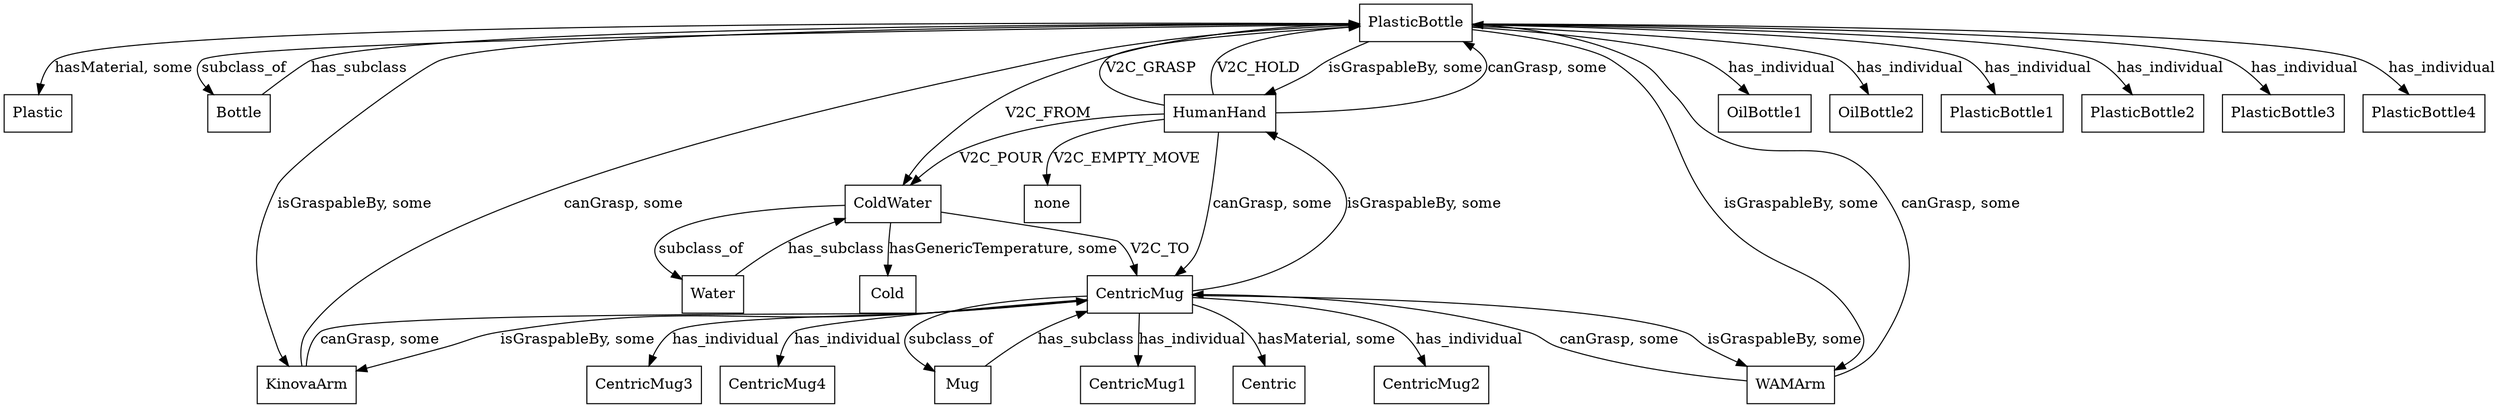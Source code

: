 digraph KG {
	node [shape=box]
	node [shape=box]
	PlasticBottle
	Plastic
	PlasticBottle -> Plastic [label="hasMaterial, some"]
	node [shape=box]
	PlasticBottle
	Bottle
	PlasticBottle -> Bottle [label=subclass_of]
	node [shape=box]
	PlasticBottle
	HumanHand
	PlasticBottle -> HumanHand [label="isGraspableBy, some"]
	node [shape=box]
	PlasticBottle
	KinovaArm
	PlasticBottle -> KinovaArm [label="isGraspableBy, some"]
	node [shape=box]
	PlasticBottle
	WAMArm
	PlasticBottle -> WAMArm [label="isGraspableBy, some"]
	node [shape=box]
	PlasticBottle
	OilBottle1
	PlasticBottle -> OilBottle1 [label=has_individual]
	node [shape=box]
	PlasticBottle
	OilBottle2
	PlasticBottle -> OilBottle2 [label=has_individual]
	node [shape=box]
	PlasticBottle
	PlasticBottle1
	PlasticBottle -> PlasticBottle1 [label=has_individual]
	node [shape=box]
	PlasticBottle
	PlasticBottle2
	PlasticBottle -> PlasticBottle2 [label=has_individual]
	node [shape=box]
	PlasticBottle
	PlasticBottle3
	PlasticBottle -> PlasticBottle3 [label=has_individual]
	node [shape=box]
	PlasticBottle
	PlasticBottle4
	PlasticBottle -> PlasticBottle4 [label=has_individual]
	node [shape=box]
	Bottle
	PlasticBottle
	Bottle -> PlasticBottle [label=has_subclass]
	node [shape=box]
	HumanHand
	PlasticBottle
	HumanHand -> PlasticBottle [label="canGrasp, some"]
	node [shape=box]
	KinovaArm
	PlasticBottle
	KinovaArm -> PlasticBottle [label="canGrasp, some"]
	node [shape=box]
	WAMArm
	PlasticBottle
	WAMArm -> PlasticBottle [label="canGrasp, some"]
	node [shape=box]
	ColdWater
	Cold
	ColdWater -> Cold [label="hasGenericTemperature, some"]
	node [shape=box]
	ColdWater
	Water
	ColdWater -> Water [label=subclass_of]
	node [shape=box]
	Water
	ColdWater
	Water -> ColdWater [label=has_subclass]
	node [shape=box]
	CentricMug
	Centric
	CentricMug -> Centric [label="hasMaterial, some"]
	node [shape=box]
	CentricMug
	Mug
	CentricMug -> Mug [label=subclass_of]
	node [shape=box]
	CentricMug
	HumanHand
	CentricMug -> HumanHand [label="isGraspableBy, some"]
	node [shape=box]
	CentricMug
	KinovaArm
	CentricMug -> KinovaArm [label="isGraspableBy, some"]
	node [shape=box]
	CentricMug
	WAMArm
	CentricMug -> WAMArm [label="isGraspableBy, some"]
	node [shape=box]
	CentricMug
	CentricMug1
	CentricMug -> CentricMug1 [label=has_individual]
	node [shape=box]
	CentricMug
	CentricMug2
	CentricMug -> CentricMug2 [label=has_individual]
	node [shape=box]
	CentricMug
	CentricMug3
	CentricMug -> CentricMug3 [label=has_individual]
	node [shape=box]
	CentricMug
	CentricMug4
	CentricMug -> CentricMug4 [label=has_individual]
	node [shape=box]
	Mug
	CentricMug
	Mug -> CentricMug [label=has_subclass]
	node [shape=box]
	HumanHand
	CentricMug
	HumanHand -> CentricMug [label="canGrasp, some"]
	node [shape=box]
	KinovaArm
	CentricMug
	KinovaArm -> CentricMug [label="canGrasp, some"]
	node [shape=box]
	WAMArm
	CentricMug
	WAMArm -> CentricMug [label="canGrasp, some"]
	node [shape=box]
	HumanHand
	none
	HumanHand -> none [label=V2C_EMPTY_MOVE]
	node [shape=box]
	HumanHand
	PlasticBottle
	HumanHand -> PlasticBottle [label=V2C_GRASP]
	node [shape=box]
	HumanHand
	PlasticBottle
	HumanHand -> PlasticBottle [label=V2C_HOLD]
	node [shape=box]
	HumanHand
	ColdWater
	HumanHand -> ColdWater [label=V2C_POUR]
	node [shape=box]
	PlasticBottle
	ColdWater
	PlasticBottle -> ColdWater [label=V2C_FROM]
	node [shape=box]
	ColdWater
	CentricMug
	ColdWater -> CentricMug [label=V2C_TO]
}
